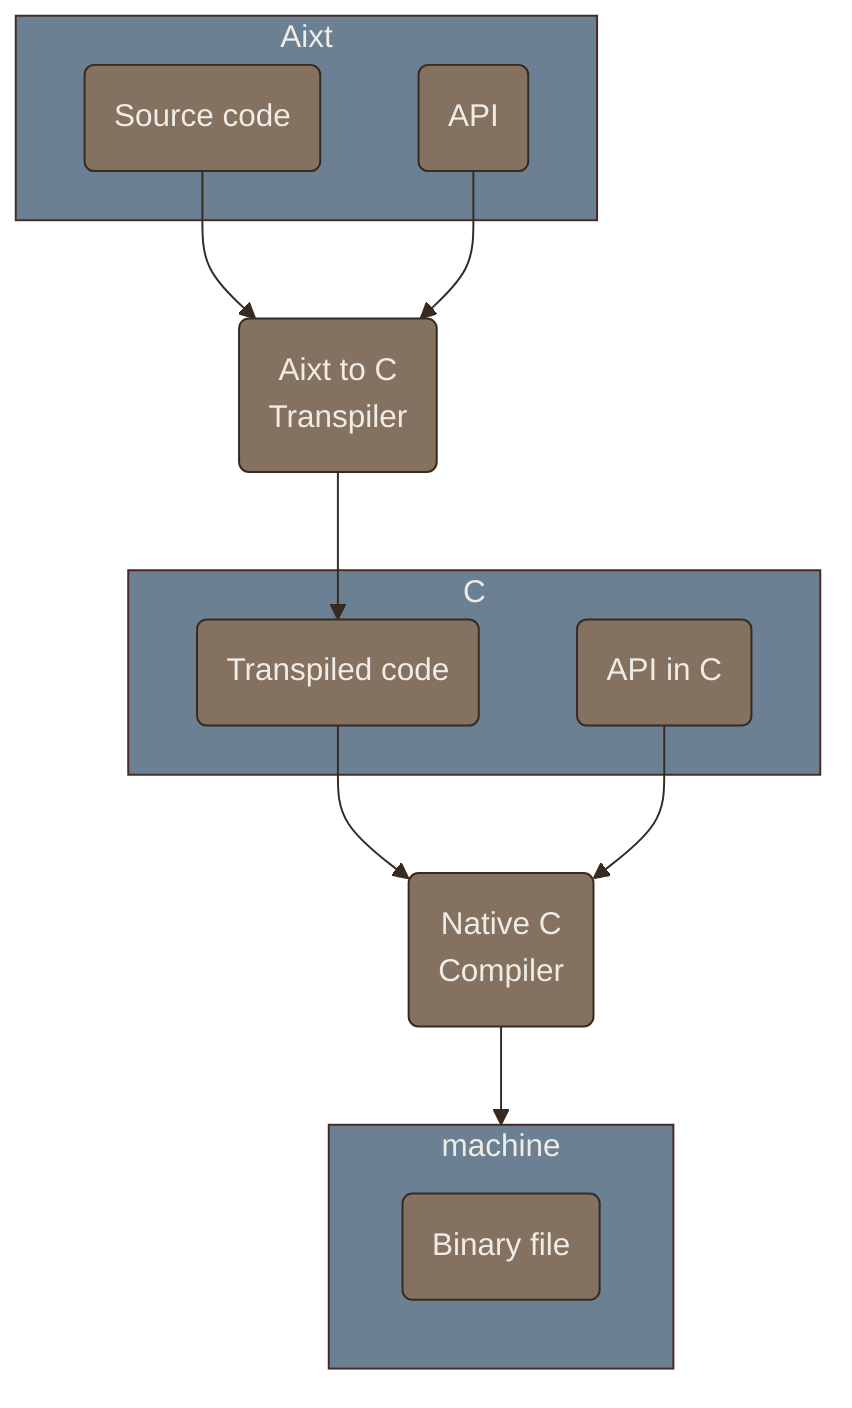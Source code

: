 %%{ init: { 'theme': 'base', 
            'themeVariables': { 'primaryColor': '#847160',
                                'secondaryColor': '#6f7c84',
                                'primaryTextColor': '#efece7',
                                'primaryBorderColor': '#372a21',
                                'tertiaryTextColor': '#c3c2f',
                                'tertiaryBorderColor': '#472a21',
                                'lineColor': '#372a21'
                              }
          }
}%%

flowchart TB

    subgraph Aixt
    SC(Source code)
    API(API)
    end

    subgraph C
    TC(Transpiled code)
    API_C(API in C) 
    end
    
    subgraph machine
    BF(Binary file)
    end

    SC  --> TR(Aixt to C\nTranspiler)
    API --> TR
    TR  --> TC

    TC    --> NC(Native C\nCompiler)
    API_C --> NC
    NC    --> machine

%% general block digram in mermaid.js
%% converted in svg image by using https://mermaid.live/edit